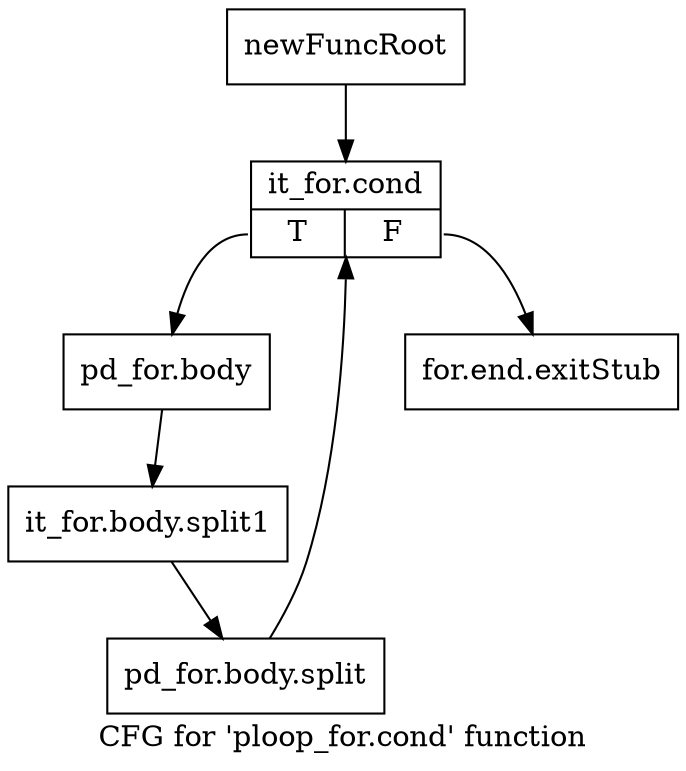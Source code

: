 digraph "CFG for 'ploop_for.cond' function" {
	label="CFG for 'ploop_for.cond' function";

	Node0x1a1daf0 [shape=record,label="{newFuncRoot}"];
	Node0x1a1daf0 -> Node0x1a1db90;
	Node0x1a1db40 [shape=record,label="{for.end.exitStub}"];
	Node0x1a1db90 [shape=record,label="{it_for.cond|{<s0>T|<s1>F}}"];
	Node0x1a1db90:s0 -> Node0x1a1dbe0;
	Node0x1a1db90:s1 -> Node0x1a1db40;
	Node0x1a1dbe0 [shape=record,label="{pd_for.body}"];
	Node0x1a1dbe0 -> Node0x1c71e90;
	Node0x1c71e90 [shape=record,label="{it_for.body.split1}"];
	Node0x1c71e90 -> Node0x1c743f0;
	Node0x1c743f0 [shape=record,label="{pd_for.body.split}"];
	Node0x1c743f0 -> Node0x1a1db90;
}
